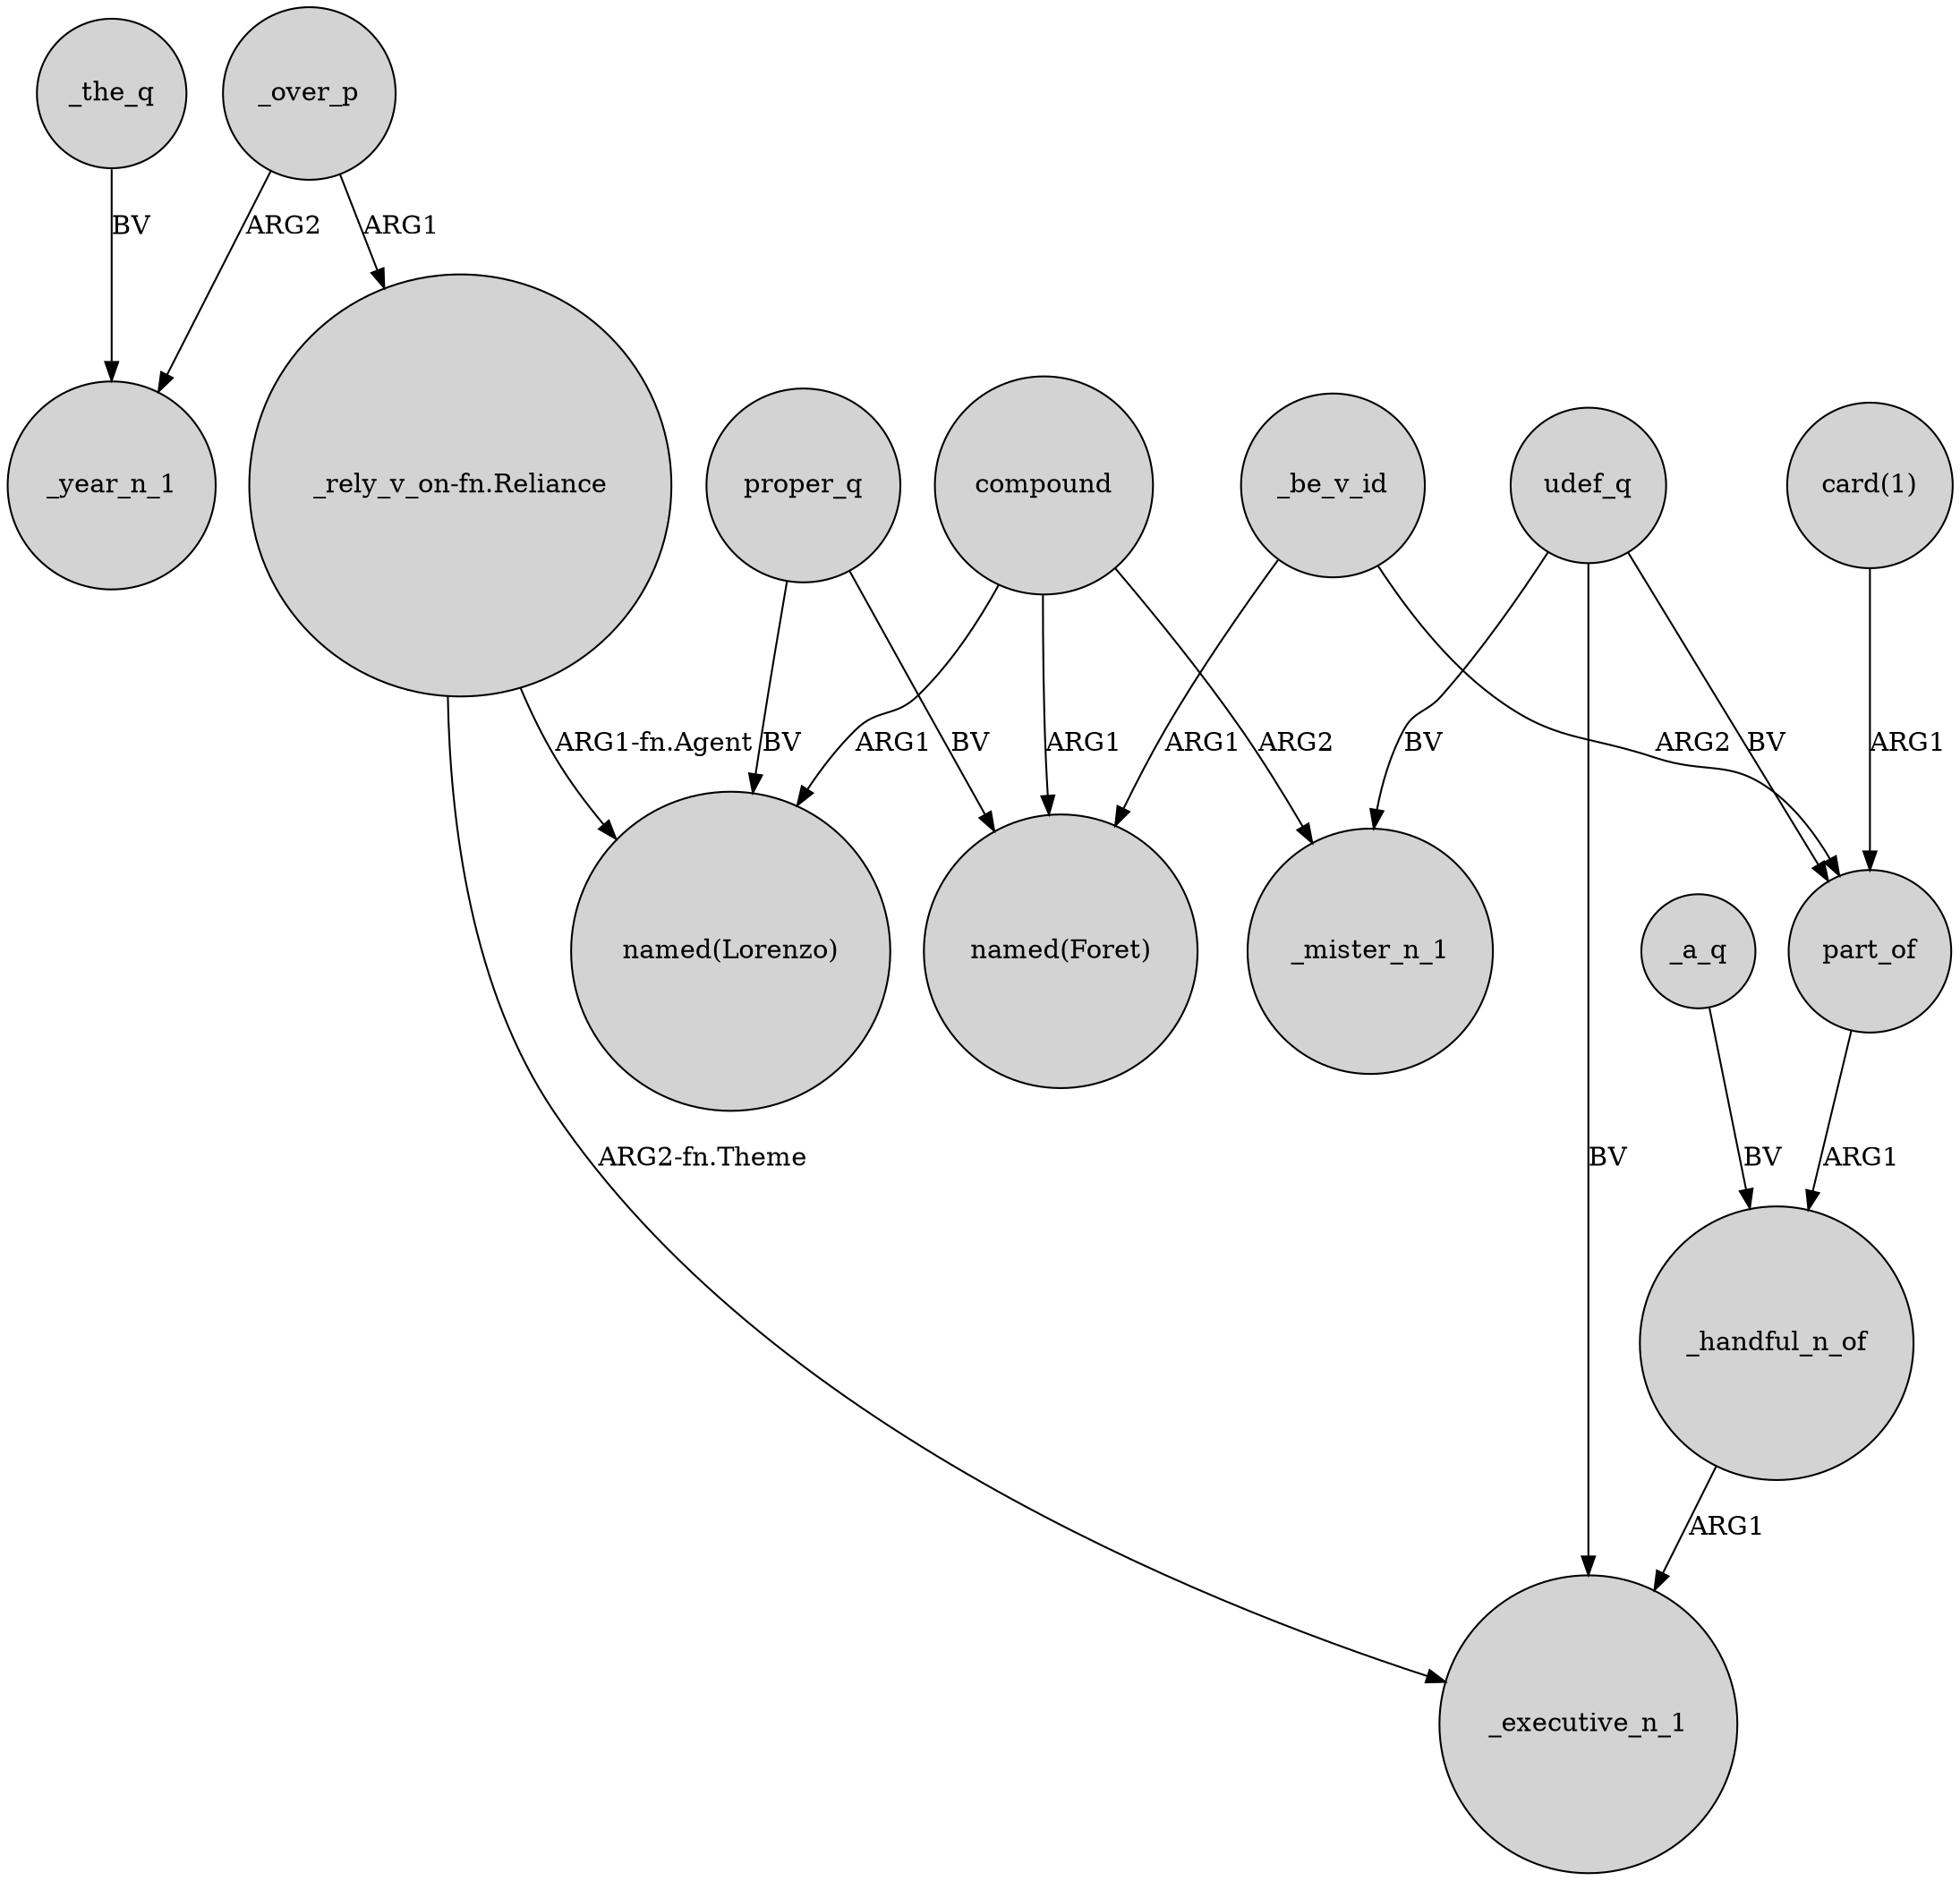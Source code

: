 digraph {
	node [shape=circle style=filled]
	compound -> "named(Lorenzo)" [label=ARG1]
	udef_q -> part_of [label=BV]
	proper_q -> "named(Foret)" [label=BV]
	udef_q -> _executive_n_1 [label=BV]
	_be_v_id -> "named(Foret)" [label=ARG1]
	"_rely_v_on-fn.Reliance" -> "named(Lorenzo)" [label="ARG1-fn.Agent"]
	"_rely_v_on-fn.Reliance" -> _executive_n_1 [label="ARG2-fn.Theme"]
	compound -> _mister_n_1 [label=ARG2]
	udef_q -> _mister_n_1 [label=BV]
	compound -> "named(Foret)" [label=ARG1]
	_a_q -> _handful_n_of [label=BV]
	_the_q -> _year_n_1 [label=BV]
	"card(1)" -> part_of [label=ARG1]
	_over_p -> _year_n_1 [label=ARG2]
	part_of -> _handful_n_of [label=ARG1]
	_over_p -> "_rely_v_on-fn.Reliance" [label=ARG1]
	_be_v_id -> part_of [label=ARG2]
	_handful_n_of -> _executive_n_1 [label=ARG1]
	proper_q -> "named(Lorenzo)" [label=BV]
}
